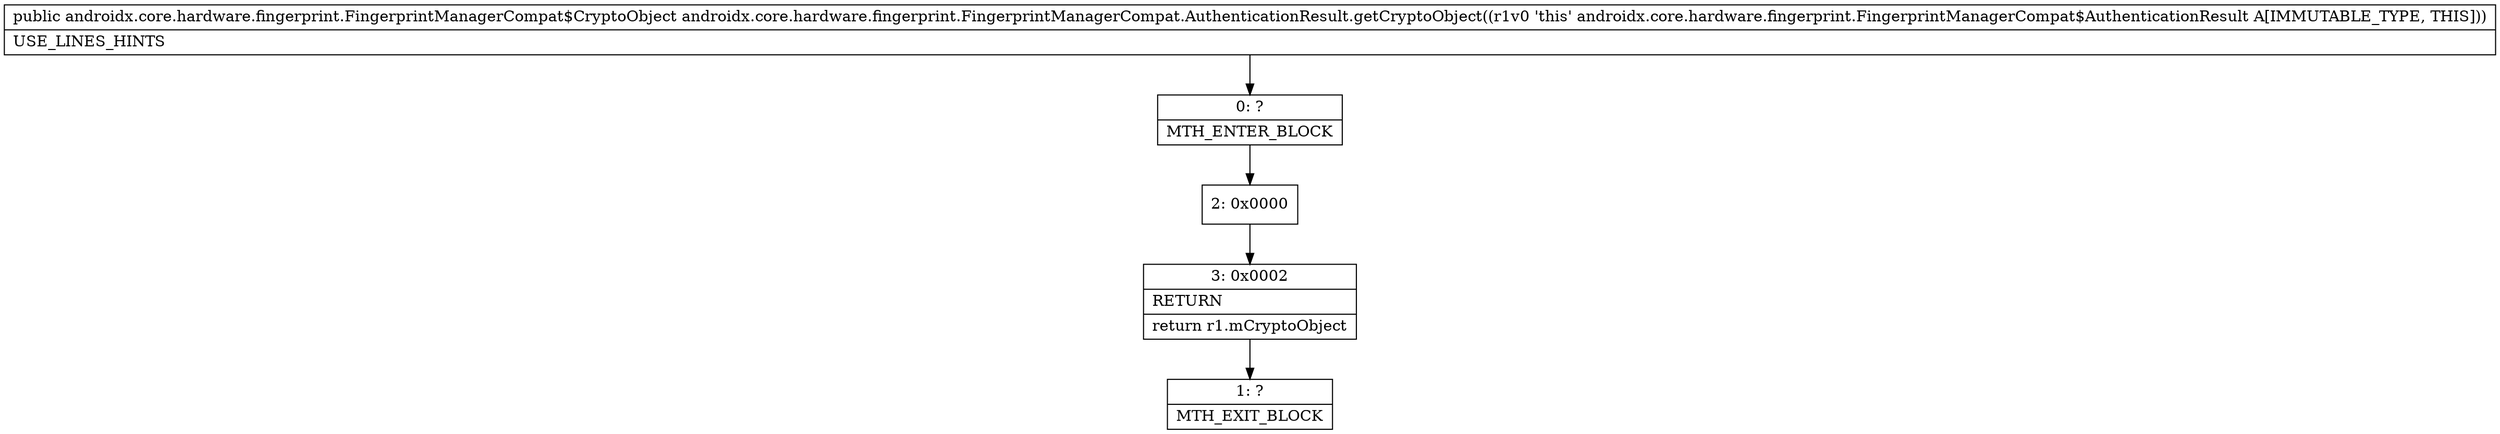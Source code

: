 digraph "CFG forandroidx.core.hardware.fingerprint.FingerprintManagerCompat.AuthenticationResult.getCryptoObject()Landroidx\/core\/hardware\/fingerprint\/FingerprintManagerCompat$CryptoObject;" {
Node_0 [shape=record,label="{0\:\ ?|MTH_ENTER_BLOCK\l}"];
Node_2 [shape=record,label="{2\:\ 0x0000}"];
Node_3 [shape=record,label="{3\:\ 0x0002|RETURN\l|return r1.mCryptoObject\l}"];
Node_1 [shape=record,label="{1\:\ ?|MTH_EXIT_BLOCK\l}"];
MethodNode[shape=record,label="{public androidx.core.hardware.fingerprint.FingerprintManagerCompat$CryptoObject androidx.core.hardware.fingerprint.FingerprintManagerCompat.AuthenticationResult.getCryptoObject((r1v0 'this' androidx.core.hardware.fingerprint.FingerprintManagerCompat$AuthenticationResult A[IMMUTABLE_TYPE, THIS]))  | USE_LINES_HINTS\l}"];
MethodNode -> Node_0;Node_0 -> Node_2;
Node_2 -> Node_3;
Node_3 -> Node_1;
}

